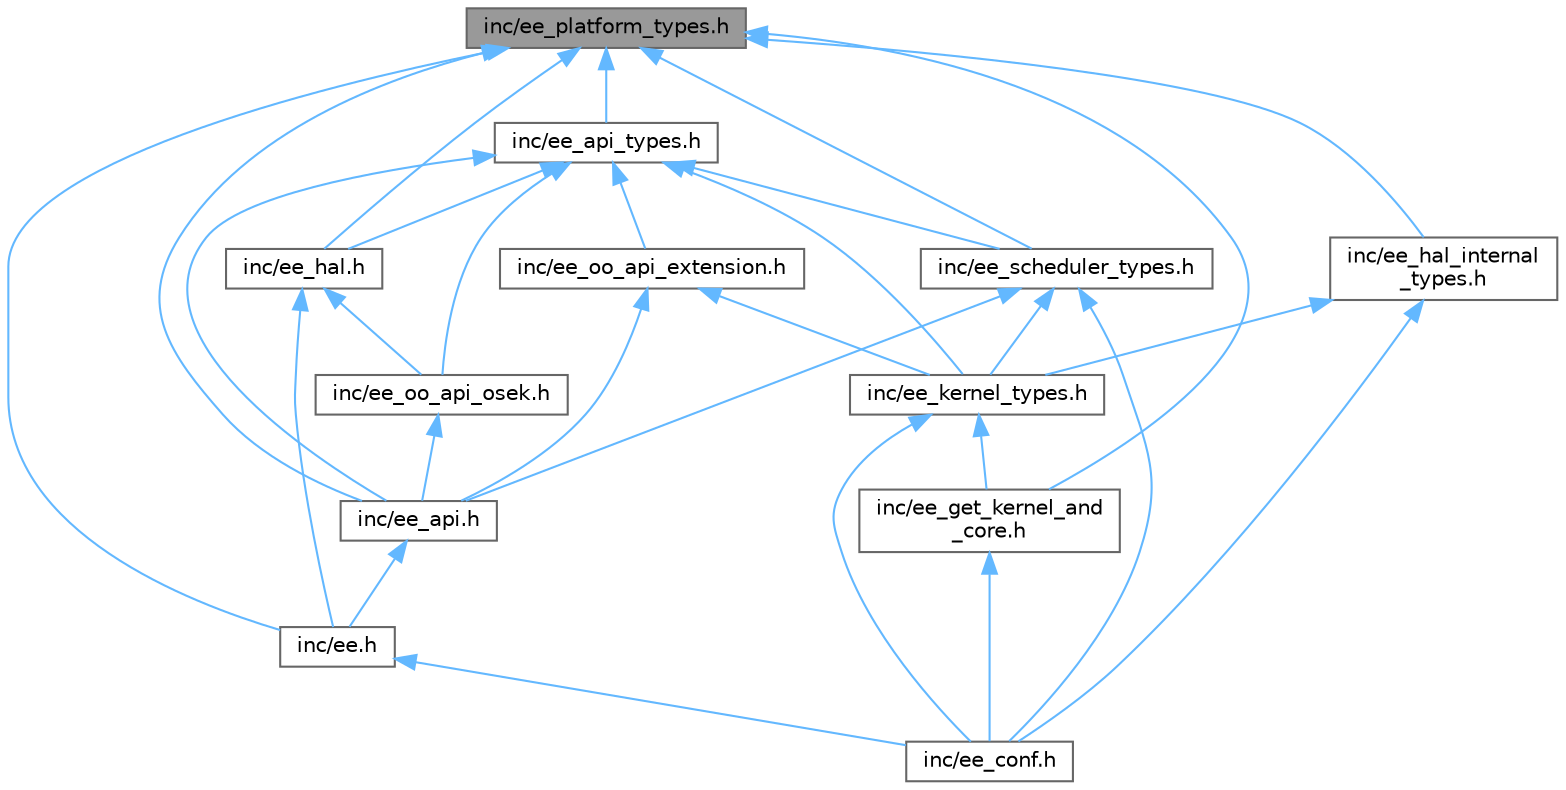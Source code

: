 digraph "inc/ee_platform_types.h"
{
 // LATEX_PDF_SIZE
  bgcolor="transparent";
  edge [fontname=Helvetica,fontsize=10,labelfontname=Helvetica,labelfontsize=10];
  node [fontname=Helvetica,fontsize=10,shape=box,height=0.2,width=0.4];
  Node1 [id="Node000001",label="inc/ee_platform_types.h",height=0.2,width=0.4,color="gray40", fillcolor="grey60", style="filled", fontcolor="black",tooltip="Platform Types."];
  Node1 -> Node2 [id="edge1_Node000001_Node000002",dir="back",color="steelblue1",style="solid",tooltip=" "];
  Node2 [id="Node000002",label="inc/ee.h",height=0.2,width=0.4,color="grey40", fillcolor="white", style="filled",URL="$ee_8h.html",tooltip="Main Collector."];
  Node2 -> Node3 [id="edge2_Node000002_Node000003",dir="back",color="steelblue1",style="solid",tooltip=" "];
  Node3 [id="Node000003",label="inc/ee_conf.h",height=0.2,width=0.4,color="grey40", fillcolor="white", style="filled",URL="$ee__conf_8h.html",tooltip="Main Configuration Collector."];
  Node1 -> Node4 [id="edge3_Node000001_Node000004",dir="back",color="steelblue1",style="solid",tooltip=" "];
  Node4 [id="Node000004",label="inc/ee_api.h",height=0.2,width=0.4,color="grey40", fillcolor="white", style="filled",URL="$ee__api_8h.html",tooltip="OSEK Kernel APIs Collector."];
  Node4 -> Node2 [id="edge4_Node000004_Node000002",dir="back",color="steelblue1",style="solid",tooltip=" "];
  Node1 -> Node5 [id="edge5_Node000001_Node000005",dir="back",color="steelblue1",style="solid",tooltip=" "];
  Node5 [id="Node000005",label="inc/ee_api_types.h",height=0.2,width=0.4,color="grey40", fillcolor="white", style="filled",URL="$ee__api__types_8h.html",tooltip="OSEK Kernel API Types."];
  Node5 -> Node4 [id="edge6_Node000005_Node000004",dir="back",color="steelblue1",style="solid",tooltip=" "];
  Node5 -> Node6 [id="edge7_Node000005_Node000006",dir="back",color="steelblue1",style="solid",tooltip=" "];
  Node6 [id="Node000006",label="inc/ee_hal.h",height=0.2,width=0.4,color="grey40", fillcolor="white", style="filled",URL="$ee__hal_8h.html",tooltip="HAL support visible to the application."];
  Node6 -> Node2 [id="edge8_Node000006_Node000002",dir="back",color="steelblue1",style="solid",tooltip=" "];
  Node6 -> Node7 [id="edge9_Node000006_Node000007",dir="back",color="steelblue1",style="solid",tooltip=" "];
  Node7 [id="Node000007",label="inc/ee_oo_api_osek.h",height=0.2,width=0.4,color="grey40", fillcolor="white", style="filled",URL="$ee__oo__api__osek_8h.html",tooltip="OSEK Kernel APIs."];
  Node7 -> Node4 [id="edge10_Node000007_Node000004",dir="back",color="steelblue1",style="solid",tooltip=" "];
  Node5 -> Node8 [id="edge11_Node000005_Node000008",dir="back",color="steelblue1",style="solid",tooltip=" "];
  Node8 [id="Node000008",label="inc/ee_kernel_types.h",height=0.2,width=0.4,color="grey40", fillcolor="white", style="filled",URL="$ee__kernel__types_8h.html",tooltip="OSEK Kernel Internal Types."];
  Node8 -> Node3 [id="edge12_Node000008_Node000003",dir="back",color="steelblue1",style="solid",tooltip=" "];
  Node8 -> Node9 [id="edge13_Node000008_Node000009",dir="back",color="steelblue1",style="solid",tooltip=" "];
  Node9 [id="Node000009",label="inc/ee_get_kernel_and\l_core.h",height=0.2,width=0.4,color="grey40", fillcolor="white", style="filled",URL="$ee__get__kernel__and__core_8h.html",tooltip="HAL internal."];
  Node9 -> Node3 [id="edge14_Node000009_Node000003",dir="back",color="steelblue1",style="solid",tooltip=" "];
  Node5 -> Node10 [id="edge15_Node000005_Node000010",dir="back",color="steelblue1",style="solid",tooltip=" "];
  Node10 [id="Node000010",label="inc/ee_oo_api_extension.h",height=0.2,width=0.4,color="grey40", fillcolor="white", style="filled",URL="$ee__oo__api__extension_8h.html",tooltip="OSEK Kernel Extended APIs."];
  Node10 -> Node4 [id="edge16_Node000010_Node000004",dir="back",color="steelblue1",style="solid",tooltip=" "];
  Node10 -> Node8 [id="edge17_Node000010_Node000008",dir="back",color="steelblue1",style="solid",tooltip=" "];
  Node5 -> Node7 [id="edge18_Node000005_Node000007",dir="back",color="steelblue1",style="solid",tooltip=" "];
  Node5 -> Node11 [id="edge19_Node000005_Node000011",dir="back",color="steelblue1",style="solid",tooltip=" "];
  Node11 [id="Node000011",label="inc/ee_scheduler_types.h",height=0.2,width=0.4,color="grey40", fillcolor="white", style="filled",URL="$ee__scheduler__types_8h.html",tooltip="Contains the types for different scheduler data structures."];
  Node11 -> Node4 [id="edge20_Node000011_Node000004",dir="back",color="steelblue1",style="solid",tooltip=" "];
  Node11 -> Node3 [id="edge21_Node000011_Node000003",dir="back",color="steelblue1",style="solid",tooltip=" "];
  Node11 -> Node8 [id="edge22_Node000011_Node000008",dir="back",color="steelblue1",style="solid",tooltip=" "];
  Node1 -> Node9 [id="edge23_Node000001_Node000009",dir="back",color="steelblue1",style="solid",tooltip=" "];
  Node1 -> Node6 [id="edge24_Node000001_Node000006",dir="back",color="steelblue1",style="solid",tooltip=" "];
  Node1 -> Node12 [id="edge25_Node000001_Node000012",dir="back",color="steelblue1",style="solid",tooltip=" "];
  Node12 [id="Node000012",label="inc/ee_hal_internal\l_types.h",height=0.2,width=0.4,color="grey40", fillcolor="white", style="filled",URL="$ee__hal__internal__types_8h.html",tooltip="HAL Internal Types."];
  Node12 -> Node3 [id="edge26_Node000012_Node000003",dir="back",color="steelblue1",style="solid",tooltip=" "];
  Node12 -> Node8 [id="edge27_Node000012_Node000008",dir="back",color="steelblue1",style="solid",tooltip=" "];
  Node1 -> Node11 [id="edge28_Node000001_Node000011",dir="back",color="steelblue1",style="solid",tooltip=" "];
}
